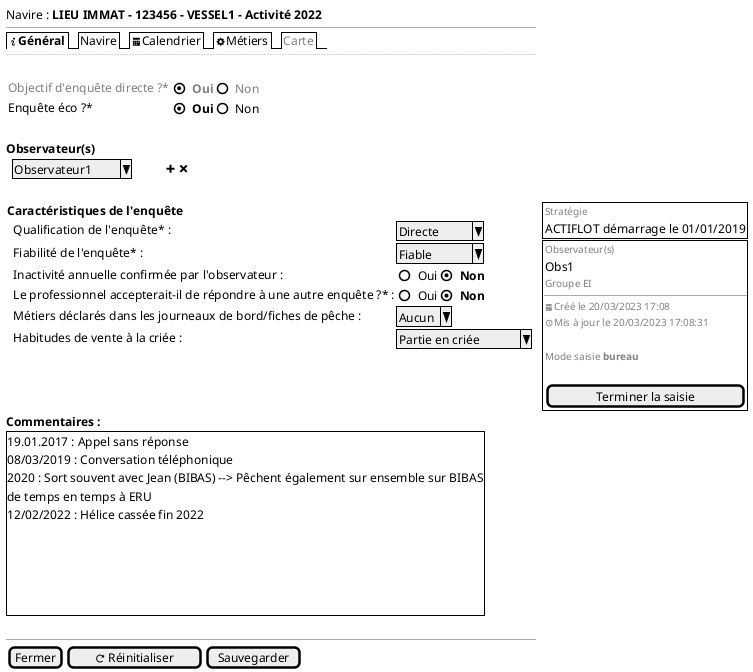 @startsalt
{
  Navire : <b>LIEU IMMAT - 123456 - VESSEL1 - Activité 2022
  --
{/ <b><&info>Général | Navire | <&calendar>Calendrier | <&cog>Métiers | <font color=grey>Carte}

  ..
  .
  {{
<font color=grey>Objectif d'enquête directe ?* | { (X) <font color=grey><b>Oui | () <font color=grey>Non }
    Enquête éco ?* | { (X) <b>Oui | () Non }} |
  }
.
    <b>Observateur(s)
       {
       . | ^Observateur1 ^ | . |  . | . | . | . | . | <&plus> <&x>
       }
  .
  {
  <b>Caractéristiques de l'enquête
     {
     . | Qualification de l'enquête* : | ^Directe  ^
     . | Fiabilité de l'enquête* : | ^Fiable   ^
     . | Inactivité annuelle confirmée par l'observateur : | { () Oui | (X) <b>Non }
     . | Le professionnel accepterait-il de répondre à une autre enquête ?* : | { () Oui | (X) <b>Non }
     . | Métiers déclarés dans les journeaux de bord/fiches de pêche : | ^Aucun^
     . | Habitudes de vente à la criée : | ^Partie en criée^
     }
  } . {{+
                           {
                           <font color=grey size=10>Stratégie
                           ACTIFLOT démarrage le 01/01/2019
                           }}
                           {+
                           {
                           <font color=grey size=10>Observateur(s)
                           Obs1
                           <font color=grey size=10>Groupe EI
                           --
                           <font color=grey size=10><&calendar>Créé le 20/03/2023 17:08
                           <font color=grey size=10><&clock>Mis à jour le 20/03/2023 17:08:31
                           .
                           <font color=grey size=10>Mode saisie <b>bureau
                           .
                           [ Terminer la saisie     ]
                           }}}
    <b>Commentaires :
         {+ 19.01.2017 : Appel sans réponse
            08/03/2019 : Conversation téléphonique
            2020 : Sort souvent avec Jean (BIBAS) --> Pêchent également sur ensemble sur BIBAS
            de temps en temps à ERU
            12/02/2022 : Hélice cassée fin 2022
            .
            .
            .
            .
            .
         }
  .
  --
  { [Fermer] | [<&reload> Réinitialiser] | [Sauvegarder] }
}
@endsalt